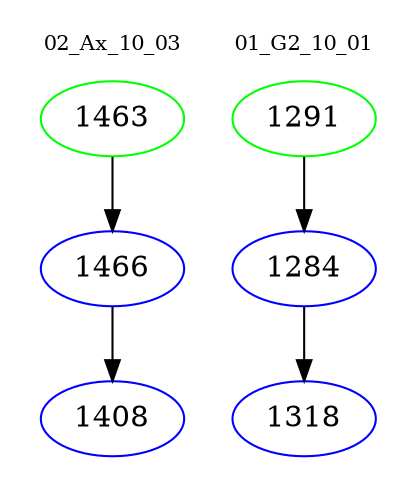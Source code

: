 digraph{
subgraph cluster_0 {
color = white
label = "02_Ax_10_03";
fontsize=10;
T0_1463 [label="1463", color="green"]
T0_1463 -> T0_1466 [color="black"]
T0_1466 [label="1466", color="blue"]
T0_1466 -> T0_1408 [color="black"]
T0_1408 [label="1408", color="blue"]
}
subgraph cluster_1 {
color = white
label = "01_G2_10_01";
fontsize=10;
T1_1291 [label="1291", color="green"]
T1_1291 -> T1_1284 [color="black"]
T1_1284 [label="1284", color="blue"]
T1_1284 -> T1_1318 [color="black"]
T1_1318 [label="1318", color="blue"]
}
}
